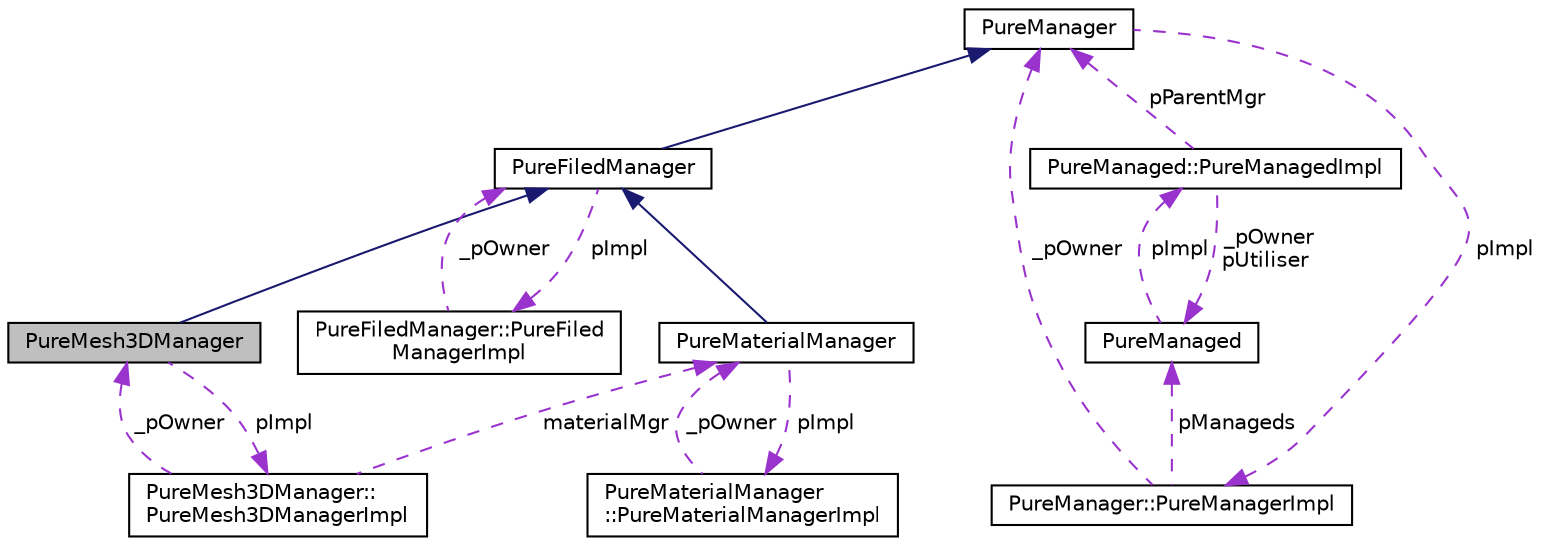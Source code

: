 digraph "PureMesh3DManager"
{
 // LATEX_PDF_SIZE
  edge [fontname="Helvetica",fontsize="10",labelfontname="Helvetica",labelfontsize="10"];
  node [fontname="Helvetica",fontsize="10",shape=record];
  Node1 [label="PureMesh3DManager",height=0.2,width=0.4,color="black", fillcolor="grey75", style="filled", fontcolor="black",tooltip="3D mesh manager class."];
  Node2 -> Node1 [dir="back",color="midnightblue",fontsize="10",style="solid",fontname="Helvetica"];
  Node2 [label="PureFiledManager",height=0.2,width=0.4,color="black", fillcolor="white", style="filled",URL="$class_pure_filed_manager.html",tooltip="Manager loading from / saving to a file."];
  Node3 -> Node2 [dir="back",color="midnightblue",fontsize="10",style="solid",fontname="Helvetica"];
  Node3 [label="PureManager",height=0.2,width=0.4,color="black", fillcolor="white", style="filled",URL="$class_pure_manager.html",tooltip="Ancestor class for manager classes."];
  Node4 -> Node3 [dir="back",color="darkorchid3",fontsize="10",style="dashed",label=" pImpl" ,fontname="Helvetica"];
  Node4 [label="PureManager::PureManagerImpl",height=0.2,width=0.4,color="black", fillcolor="white", style="filled",URL="$class_pure_manager_1_1_pure_manager_impl.html",tooltip=" "];
  Node3 -> Node4 [dir="back",color="darkorchid3",fontsize="10",style="dashed",label=" _pOwner" ,fontname="Helvetica"];
  Node5 -> Node4 [dir="back",color="darkorchid3",fontsize="10",style="dashed",label=" pManageds" ,fontname="Helvetica"];
  Node5 [label="PureManaged",height=0.2,width=0.4,color="black", fillcolor="white", style="filled",URL="$class_pure_managed.html",tooltip="Ancestor class for managed classes."];
  Node6 -> Node5 [dir="back",color="darkorchid3",fontsize="10",style="dashed",label=" pImpl" ,fontname="Helvetica"];
  Node6 [label="PureManaged::PureManagedImpl",height=0.2,width=0.4,color="black", fillcolor="white", style="filled",URL="$class_pure_managed_1_1_pure_managed_impl.html",tooltip=" "];
  Node5 -> Node6 [dir="back",color="darkorchid3",fontsize="10",style="dashed",label=" _pOwner\npUtiliser" ,fontname="Helvetica"];
  Node3 -> Node6 [dir="back",color="darkorchid3",fontsize="10",style="dashed",label=" pParentMgr" ,fontname="Helvetica"];
  Node7 -> Node2 [dir="back",color="darkorchid3",fontsize="10",style="dashed",label=" pImpl" ,fontname="Helvetica"];
  Node7 [label="PureFiledManager::PureFiled\lManagerImpl",height=0.2,width=0.4,color="black", fillcolor="white", style="filled",URL="$class_pure_filed_manager_1_1_pure_filed_manager_impl.html",tooltip=" "];
  Node2 -> Node7 [dir="back",color="darkorchid3",fontsize="10",style="dashed",label=" _pOwner" ,fontname="Helvetica"];
  Node8 -> Node1 [dir="back",color="darkorchid3",fontsize="10",style="dashed",label=" pImpl" ,fontname="Helvetica"];
  Node8 [label="PureMesh3DManager::\lPureMesh3DManagerImpl",height=0.2,width=0.4,color="black", fillcolor="white", style="filled",URL="$class_pure_mesh3_d_manager_1_1_pure_mesh3_d_manager_impl.html",tooltip=" "];
  Node1 -> Node8 [dir="back",color="darkorchid3",fontsize="10",style="dashed",label=" _pOwner" ,fontname="Helvetica"];
  Node9 -> Node8 [dir="back",color="darkorchid3",fontsize="10",style="dashed",label=" materialMgr" ,fontname="Helvetica"];
  Node9 [label="PureMaterialManager",height=0.2,width=0.4,color="black", fillcolor="white", style="filled",URL="$class_pure_material_manager.html",tooltip="Material manager class."];
  Node2 -> Node9 [dir="back",color="midnightblue",fontsize="10",style="solid",fontname="Helvetica"];
  Node10 -> Node9 [dir="back",color="darkorchid3",fontsize="10",style="dashed",label=" pImpl" ,fontname="Helvetica"];
  Node10 [label="PureMaterialManager\l::PureMaterialManagerImpl",height=0.2,width=0.4,color="black", fillcolor="white", style="filled",URL="$class_pure_material_manager_1_1_pure_material_manager_impl.html",tooltip=" "];
  Node9 -> Node10 [dir="back",color="darkorchid3",fontsize="10",style="dashed",label=" _pOwner" ,fontname="Helvetica"];
}
